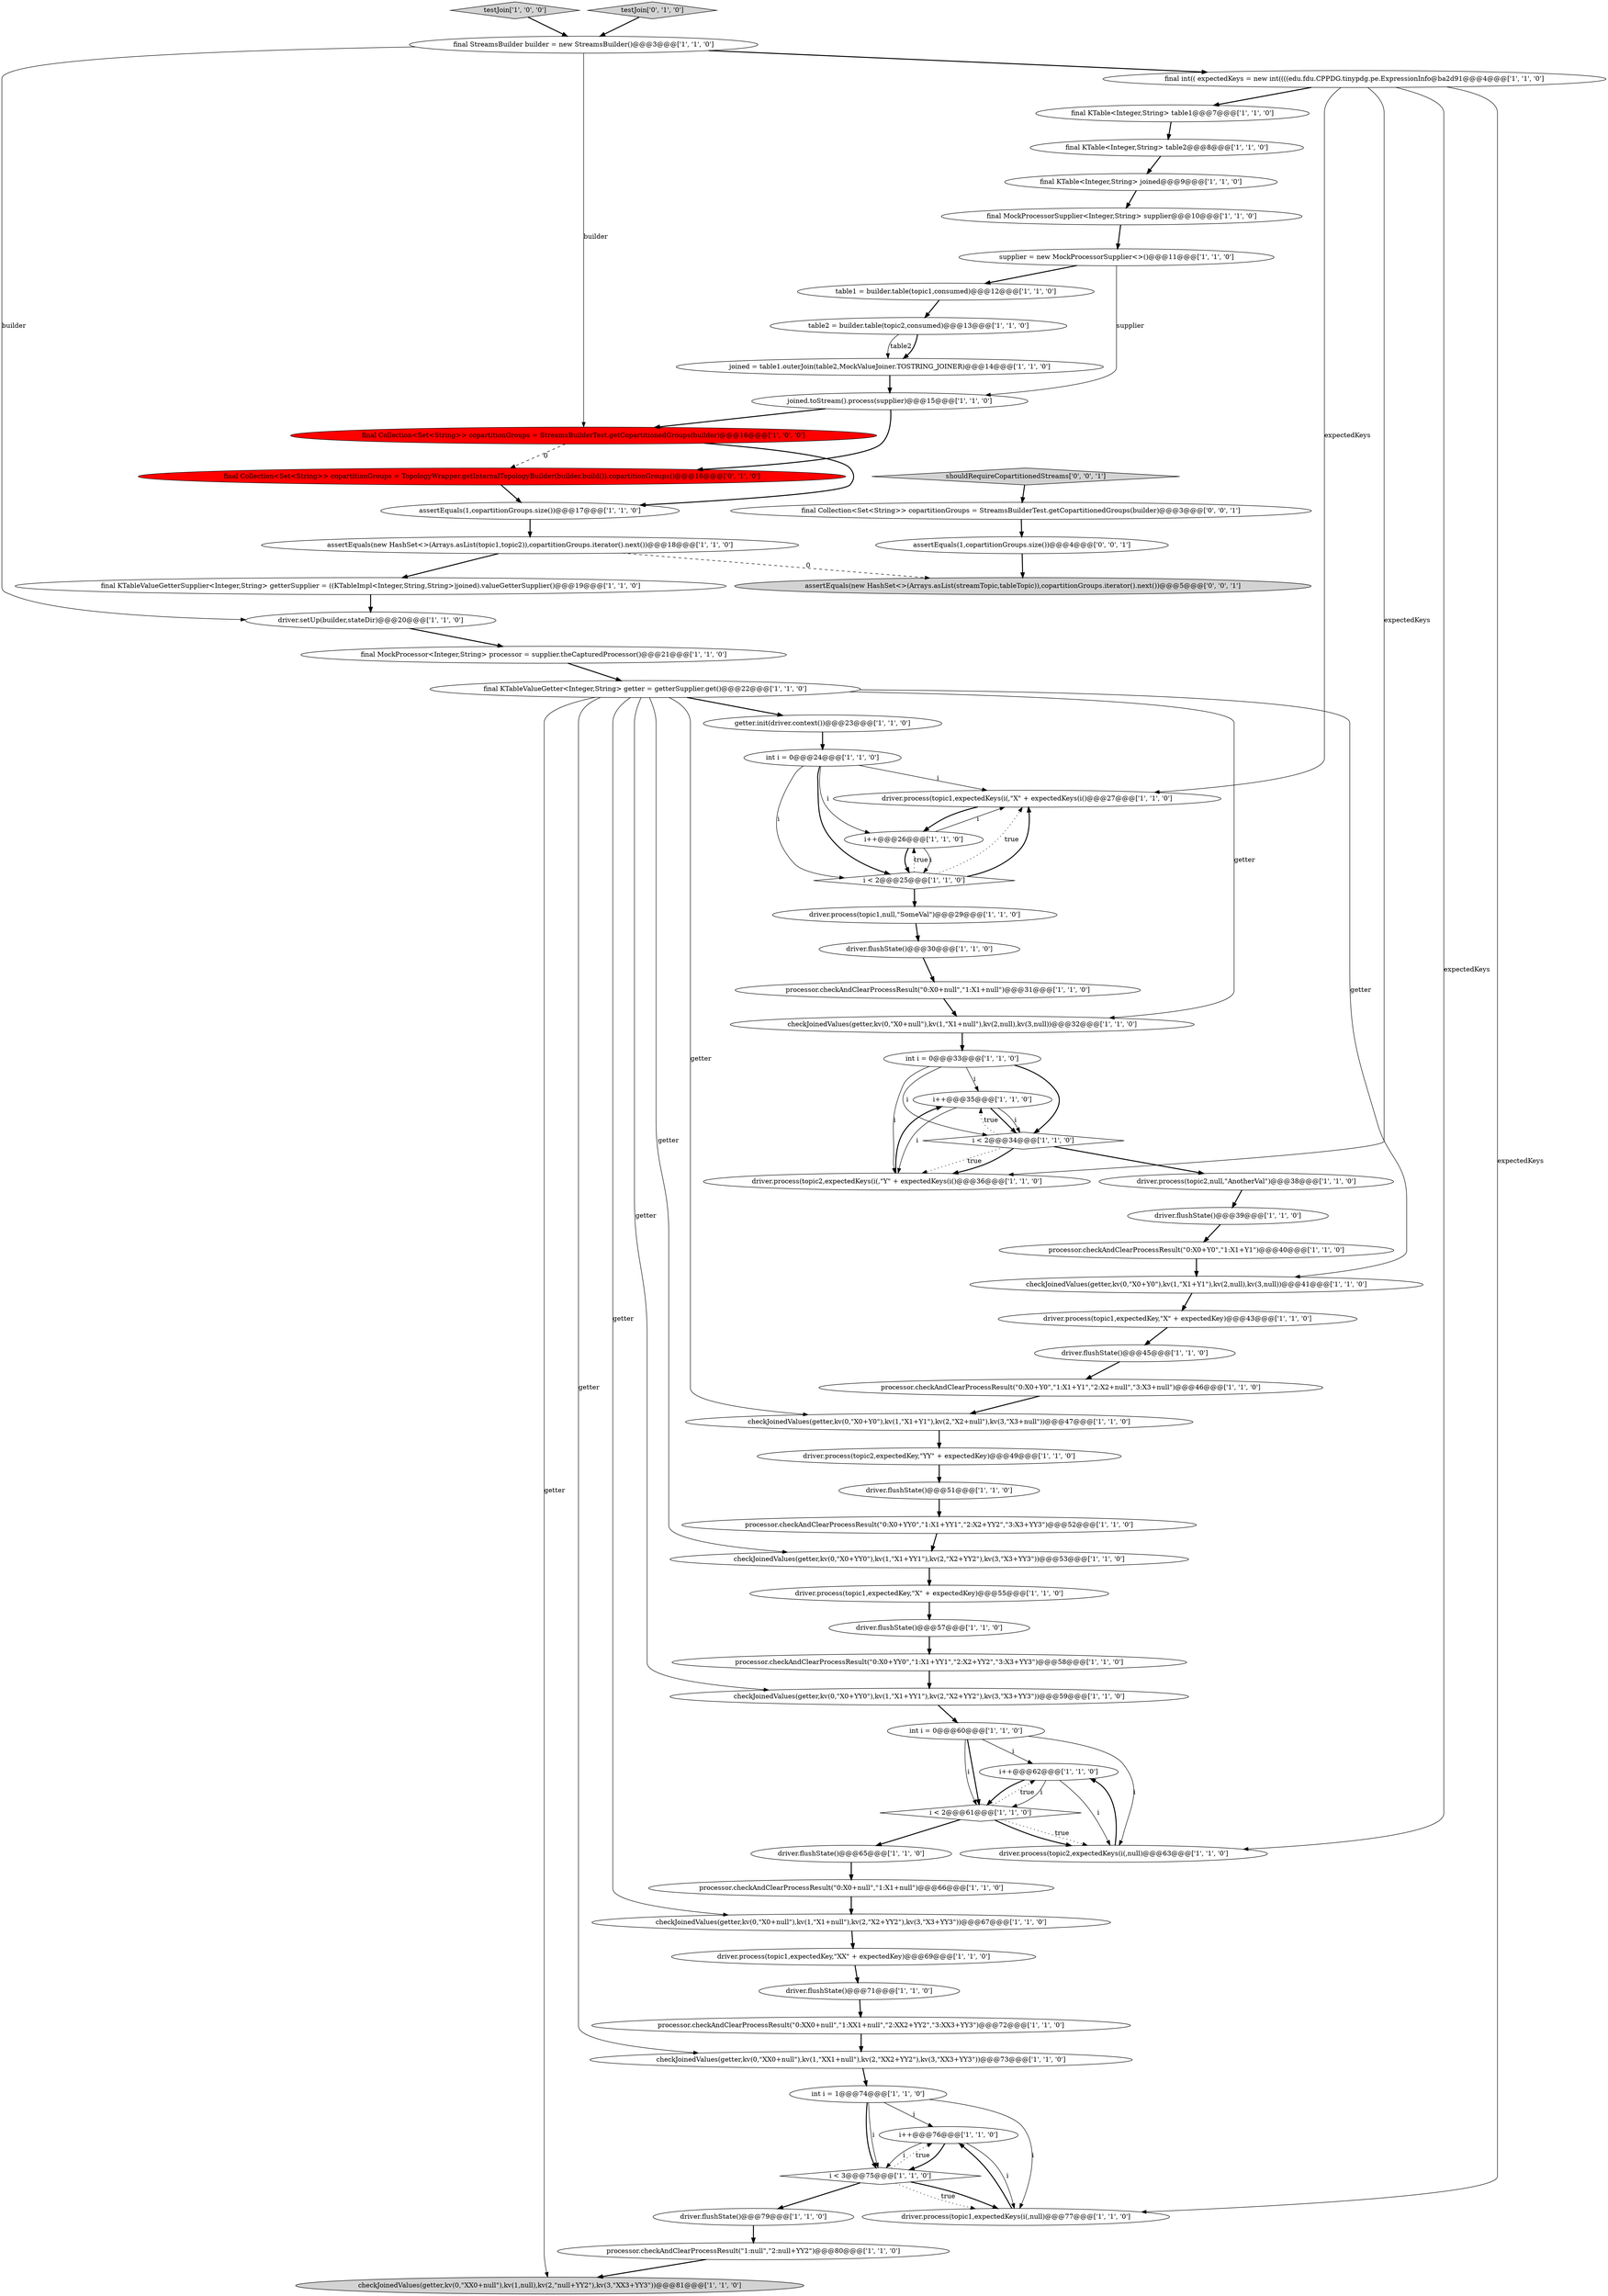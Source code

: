 digraph {
44 [style = filled, label = "supplier = new MockProcessorSupplier<>()@@@11@@@['1', '1', '0']", fillcolor = white, shape = ellipse image = "AAA0AAABBB1BBB"];
68 [style = filled, label = "final Collection<Set<String>> copartitionGroups = StreamsBuilderTest.getCopartitionedGroups(builder)@@@3@@@['0', '0', '1']", fillcolor = white, shape = ellipse image = "AAA0AAABBB3BBB"];
64 [style = filled, label = "driver.process(topic1,expectedKey,\"XX\" + expectedKey)@@@69@@@['1', '1', '0']", fillcolor = white, shape = ellipse image = "AAA0AAABBB1BBB"];
9 [style = filled, label = "driver.flushState()@@@45@@@['1', '1', '0']", fillcolor = white, shape = ellipse image = "AAA0AAABBB1BBB"];
34 [style = filled, label = "processor.checkAndClearProcessResult(\"0:X0+YY0\",\"1:X1+YY1\",\"2:X2+YY2\",\"3:X3+YY3\")@@@52@@@['1', '1', '0']", fillcolor = white, shape = ellipse image = "AAA0AAABBB1BBB"];
14 [style = filled, label = "driver.process(topic1,expectedKeys(i(,\"X\" + expectedKeys(i()@@@27@@@['1', '1', '0']", fillcolor = white, shape = ellipse image = "AAA0AAABBB1BBB"];
46 [style = filled, label = "table2 = builder.table(topic2,consumed)@@@13@@@['1', '1', '0']", fillcolor = white, shape = ellipse image = "AAA0AAABBB1BBB"];
56 [style = filled, label = "testJoin['1', '0', '0']", fillcolor = lightgray, shape = diamond image = "AAA0AAABBB1BBB"];
66 [style = filled, label = "final Collection<Set<String>> copartitionGroups = TopologyWrapper.getInternalTopologyBuilder(builder.build()).copartitionGroups()@@@16@@@['0', '1', '0']", fillcolor = red, shape = ellipse image = "AAA1AAABBB2BBB"];
69 [style = filled, label = "assertEquals(new HashSet<>(Arrays.asList(streamTopic,tableTopic)),copartitionGroups.iterator().next())@@@5@@@['0', '0', '1']", fillcolor = lightgray, shape = ellipse image = "AAA0AAABBB3BBB"];
12 [style = filled, label = "assertEquals(1,copartitionGroups.size())@@@17@@@['1', '1', '0']", fillcolor = white, shape = ellipse image = "AAA0AAABBB1BBB"];
57 [style = filled, label = "i++@@@35@@@['1', '1', '0']", fillcolor = white, shape = ellipse image = "AAA0AAABBB1BBB"];
35 [style = filled, label = "driver.process(topic1,expectedKey,\"X\" + expectedKey)@@@43@@@['1', '1', '0']", fillcolor = white, shape = ellipse image = "AAA0AAABBB1BBB"];
47 [style = filled, label = "checkJoinedValues(getter,kv(0,\"X0+Y0\"),kv(1,\"X1+Y1\"),kv(2,\"X2+null\"),kv(3,\"X3+null\"))@@@47@@@['1', '1', '0']", fillcolor = white, shape = ellipse image = "AAA0AAABBB1BBB"];
19 [style = filled, label = "int i = 1@@@74@@@['1', '1', '0']", fillcolor = white, shape = ellipse image = "AAA0AAABBB1BBB"];
13 [style = filled, label = "final StreamsBuilder builder = new StreamsBuilder()@@@3@@@['1', '1', '0']", fillcolor = white, shape = ellipse image = "AAA0AAABBB1BBB"];
55 [style = filled, label = "final MockProcessor<Integer,String> processor = supplier.theCapturedProcessor()@@@21@@@['1', '1', '0']", fillcolor = white, shape = ellipse image = "AAA0AAABBB1BBB"];
65 [style = filled, label = "final int(( expectedKeys = new int((((edu.fdu.CPPDG.tinypdg.pe.ExpressionInfo@ba2d91@@@4@@@['1', '1', '0']", fillcolor = white, shape = ellipse image = "AAA0AAABBB1BBB"];
61 [style = filled, label = "i++@@@62@@@['1', '1', '0']", fillcolor = white, shape = ellipse image = "AAA0AAABBB1BBB"];
1 [style = filled, label = "driver.process(topic2,expectedKeys(i(,\"Y\" + expectedKeys(i()@@@36@@@['1', '1', '0']", fillcolor = white, shape = ellipse image = "AAA0AAABBB1BBB"];
70 [style = filled, label = "assertEquals(1,copartitionGroups.size())@@@4@@@['0', '0', '1']", fillcolor = white, shape = ellipse image = "AAA0AAABBB3BBB"];
2 [style = filled, label = "getter.init(driver.context())@@@23@@@['1', '1', '0']", fillcolor = white, shape = ellipse image = "AAA0AAABBB1BBB"];
32 [style = filled, label = "driver.flushState()@@@71@@@['1', '1', '0']", fillcolor = white, shape = ellipse image = "AAA0AAABBB1BBB"];
54 [style = filled, label = "i < 2@@@61@@@['1', '1', '0']", fillcolor = white, shape = diamond image = "AAA0AAABBB1BBB"];
3 [style = filled, label = "driver.flushState()@@@30@@@['1', '1', '0']", fillcolor = white, shape = ellipse image = "AAA0AAABBB1BBB"];
50 [style = filled, label = "final KTableValueGetter<Integer,String> getter = getterSupplier.get()@@@22@@@['1', '1', '0']", fillcolor = white, shape = ellipse image = "AAA0AAABBB1BBB"];
63 [style = filled, label = "i < 2@@@34@@@['1', '1', '0']", fillcolor = white, shape = diamond image = "AAA0AAABBB1BBB"];
10 [style = filled, label = "table1 = builder.table(topic1,consumed)@@@12@@@['1', '1', '0']", fillcolor = white, shape = ellipse image = "AAA0AAABBB1BBB"];
36 [style = filled, label = "driver.process(topic1,expectedKey,\"X\" + expectedKey)@@@55@@@['1', '1', '0']", fillcolor = white, shape = ellipse image = "AAA0AAABBB1BBB"];
37 [style = filled, label = "checkJoinedValues(getter,kv(0,\"X0+YY0\"),kv(1,\"X1+YY1\"),kv(2,\"X2+YY2\"),kv(3,\"X3+YY3\"))@@@59@@@['1', '1', '0']", fillcolor = white, shape = ellipse image = "AAA0AAABBB1BBB"];
52 [style = filled, label = "assertEquals(new HashSet<>(Arrays.asList(topic1,topic2)),copartitionGroups.iterator().next())@@@18@@@['1', '1', '0']", fillcolor = white, shape = ellipse image = "AAA0AAABBB1BBB"];
31 [style = filled, label = "processor.checkAndClearProcessResult(\"0:X0+Y0\",\"1:X1+Y1\",\"2:X2+null\",\"3:X3+null\")@@@46@@@['1', '1', '0']", fillcolor = white, shape = ellipse image = "AAA0AAABBB1BBB"];
22 [style = filled, label = "processor.checkAndClearProcessResult(\"0:X0+null\",\"1:X1+null\")@@@31@@@['1', '1', '0']", fillcolor = white, shape = ellipse image = "AAA0AAABBB1BBB"];
43 [style = filled, label = "checkJoinedValues(getter,kv(0,\"X0+YY0\"),kv(1,\"X1+YY1\"),kv(2,\"X2+YY2\"),kv(3,\"X3+YY3\"))@@@53@@@['1', '1', '0']", fillcolor = white, shape = ellipse image = "AAA0AAABBB1BBB"];
16 [style = filled, label = "driver.process(topic2,null,\"AnotherVal\")@@@38@@@['1', '1', '0']", fillcolor = white, shape = ellipse image = "AAA0AAABBB1BBB"];
53 [style = filled, label = "i++@@@76@@@['1', '1', '0']", fillcolor = white, shape = ellipse image = "AAA0AAABBB1BBB"];
60 [style = filled, label = "driver.process(topic2,expectedKey,\"YY\" + expectedKey)@@@49@@@['1', '1', '0']", fillcolor = white, shape = ellipse image = "AAA0AAABBB1BBB"];
42 [style = filled, label = "driver.flushState()@@@79@@@['1', '1', '0']", fillcolor = white, shape = ellipse image = "AAA0AAABBB1BBB"];
48 [style = filled, label = "driver.process(topic2,expectedKeys(i(,null)@@@63@@@['1', '1', '0']", fillcolor = white, shape = ellipse image = "AAA0AAABBB1BBB"];
28 [style = filled, label = "driver.process(topic1,null,\"SomeVal\")@@@29@@@['1', '1', '0']", fillcolor = white, shape = ellipse image = "AAA0AAABBB1BBB"];
33 [style = filled, label = "i < 2@@@25@@@['1', '1', '0']", fillcolor = white, shape = diamond image = "AAA0AAABBB1BBB"];
11 [style = filled, label = "joined = table1.outerJoin(table2,MockValueJoiner.TOSTRING_JOINER)@@@14@@@['1', '1', '0']", fillcolor = white, shape = ellipse image = "AAA0AAABBB1BBB"];
26 [style = filled, label = "driver.process(topic1,expectedKeys(i(,null)@@@77@@@['1', '1', '0']", fillcolor = white, shape = ellipse image = "AAA0AAABBB1BBB"];
8 [style = filled, label = "i < 3@@@75@@@['1', '1', '0']", fillcolor = white, shape = diamond image = "AAA0AAABBB1BBB"];
58 [style = filled, label = "checkJoinedValues(getter,kv(0,\"XX0+null\"),kv(1,null),kv(2,\"null+YY2\"),kv(3,\"XX3+YY3\"))@@@81@@@['1', '1', '0']", fillcolor = lightgray, shape = ellipse image = "AAA0AAABBB1BBB"];
18 [style = filled, label = "joined.toStream().process(supplier)@@@15@@@['1', '1', '0']", fillcolor = white, shape = ellipse image = "AAA0AAABBB1BBB"];
15 [style = filled, label = "int i = 0@@@60@@@['1', '1', '0']", fillcolor = white, shape = ellipse image = "AAA0AAABBB1BBB"];
20 [style = filled, label = "driver.flushState()@@@39@@@['1', '1', '0']", fillcolor = white, shape = ellipse image = "AAA0AAABBB1BBB"];
24 [style = filled, label = "driver.flushState()@@@51@@@['1', '1', '0']", fillcolor = white, shape = ellipse image = "AAA0AAABBB1BBB"];
29 [style = filled, label = "final KTable<Integer,String> table1@@@7@@@['1', '1', '0']", fillcolor = white, shape = ellipse image = "AAA0AAABBB1BBB"];
39 [style = filled, label = "checkJoinedValues(getter,kv(0,\"X0+null\"),kv(1,\"X1+null\"),kv(2,\"X2+YY2\"),kv(3,\"X3+YY3\"))@@@67@@@['1', '1', '0']", fillcolor = white, shape = ellipse image = "AAA0AAABBB1BBB"];
5 [style = filled, label = "processor.checkAndClearProcessResult(\"0:XX0+null\",\"1:XX1+null\",\"2:XX2+YY2\",\"3:XX3+YY3\")@@@72@@@['1', '1', '0']", fillcolor = white, shape = ellipse image = "AAA0AAABBB1BBB"];
40 [style = filled, label = "checkJoinedValues(getter,kv(0,\"XX0+null\"),kv(1,\"XX1+null\"),kv(2,\"XX2+YY2\"),kv(3,\"XX3+YY3\"))@@@73@@@['1', '1', '0']", fillcolor = white, shape = ellipse image = "AAA0AAABBB1BBB"];
45 [style = filled, label = "processor.checkAndClearProcessResult(\"0:X0+null\",\"1:X1+null\")@@@66@@@['1', '1', '0']", fillcolor = white, shape = ellipse image = "AAA0AAABBB1BBB"];
21 [style = filled, label = "processor.checkAndClearProcessResult(\"0:X0+Y0\",\"1:X1+Y1\")@@@40@@@['1', '1', '0']", fillcolor = white, shape = ellipse image = "AAA0AAABBB1BBB"];
7 [style = filled, label = "driver.flushState()@@@65@@@['1', '1', '0']", fillcolor = white, shape = ellipse image = "AAA0AAABBB1BBB"];
59 [style = filled, label = "int i = 0@@@24@@@['1', '1', '0']", fillcolor = white, shape = ellipse image = "AAA0AAABBB1BBB"];
62 [style = filled, label = "driver.setUp(builder,stateDir)@@@20@@@['1', '1', '0']", fillcolor = white, shape = ellipse image = "AAA0AAABBB1BBB"];
38 [style = filled, label = "final KTable<Integer,String> table2@@@8@@@['1', '1', '0']", fillcolor = white, shape = ellipse image = "AAA0AAABBB1BBB"];
25 [style = filled, label = "final Collection<Set<String>> copartitionGroups = StreamsBuilderTest.getCopartitionedGroups(builder)@@@16@@@['1', '0', '0']", fillcolor = red, shape = ellipse image = "AAA1AAABBB1BBB"];
17 [style = filled, label = "final KTable<Integer,String> joined@@@9@@@['1', '1', '0']", fillcolor = white, shape = ellipse image = "AAA0AAABBB1BBB"];
4 [style = filled, label = "checkJoinedValues(getter,kv(0,\"X0+null\"),kv(1,\"X1+null\"),kv(2,null),kv(3,null))@@@32@@@['1', '1', '0']", fillcolor = white, shape = ellipse image = "AAA0AAABBB1BBB"];
23 [style = filled, label = "final MockProcessorSupplier<Integer,String> supplier@@@10@@@['1', '1', '0']", fillcolor = white, shape = ellipse image = "AAA0AAABBB1BBB"];
67 [style = filled, label = "testJoin['0', '1', '0']", fillcolor = lightgray, shape = diamond image = "AAA0AAABBB2BBB"];
30 [style = filled, label = "driver.flushState()@@@57@@@['1', '1', '0']", fillcolor = white, shape = ellipse image = "AAA0AAABBB1BBB"];
0 [style = filled, label = "final KTableValueGetterSupplier<Integer,String> getterSupplier = ((KTableImpl<Integer,String,String>)joined).valueGetterSupplier()@@@19@@@['1', '1', '0']", fillcolor = white, shape = ellipse image = "AAA0AAABBB1BBB"];
49 [style = filled, label = "checkJoinedValues(getter,kv(0,\"X0+Y0\"),kv(1,\"X1+Y1\"),kv(2,null),kv(3,null))@@@41@@@['1', '1', '0']", fillcolor = white, shape = ellipse image = "AAA0AAABBB1BBB"];
27 [style = filled, label = "i++@@@26@@@['1', '1', '0']", fillcolor = white, shape = ellipse image = "AAA0AAABBB1BBB"];
41 [style = filled, label = "processor.checkAndClearProcessResult(\"1:null\",\"2:null+YY2\")@@@80@@@['1', '1', '0']", fillcolor = white, shape = ellipse image = "AAA0AAABBB1BBB"];
71 [style = filled, label = "shouldRequireCopartitionedStreams['0', '0', '1']", fillcolor = lightgray, shape = diamond image = "AAA0AAABBB3BBB"];
6 [style = filled, label = "int i = 0@@@33@@@['1', '1', '0']", fillcolor = white, shape = ellipse image = "AAA0AAABBB1BBB"];
51 [style = filled, label = "processor.checkAndClearProcessResult(\"0:X0+YY0\",\"1:X1+YY1\",\"2:X2+YY2\",\"3:X3+YY3\")@@@58@@@['1', '1', '0']", fillcolor = white, shape = ellipse image = "AAA0AAABBB1BBB"];
42->41 [style = bold, label=""];
70->69 [style = bold, label=""];
15->54 [style = bold, label=""];
63->1 [style = dotted, label="true"];
24->34 [style = bold, label=""];
50->2 [style = bold, label=""];
37->15 [style = bold, label=""];
62->55 [style = bold, label=""];
48->61 [style = bold, label=""];
33->14 [style = dotted, label="true"];
54->61 [style = dotted, label="true"];
57->1 [style = solid, label="i"];
60->24 [style = bold, label=""];
50->4 [style = solid, label="getter"];
22->4 [style = bold, label=""];
59->33 [style = solid, label="i"];
57->63 [style = bold, label=""];
39->64 [style = bold, label=""];
19->53 [style = solid, label="i"];
2->59 [style = bold, label=""];
19->8 [style = solid, label="i"];
25->66 [style = dashed, label="0"];
27->33 [style = bold, label=""];
28->3 [style = bold, label=""];
47->60 [style = bold, label=""];
41->58 [style = bold, label=""];
33->27 [style = dotted, label="true"];
23->44 [style = bold, label=""];
6->1 [style = solid, label="i"];
50->40 [style = solid, label="getter"];
63->1 [style = bold, label=""];
33->28 [style = bold, label=""];
68->70 [style = bold, label=""];
11->18 [style = bold, label=""];
0->62 [style = bold, label=""];
36->30 [style = bold, label=""];
44->18 [style = solid, label="supplier"];
52->0 [style = bold, label=""];
61->48 [style = solid, label="i"];
71->68 [style = bold, label=""];
56->13 [style = bold, label=""];
18->25 [style = bold, label=""];
29->38 [style = bold, label=""];
31->47 [style = bold, label=""];
63->16 [style = bold, label=""];
16->20 [style = bold, label=""];
38->17 [style = bold, label=""];
65->29 [style = bold, label=""];
65->48 [style = solid, label="expectedKeys"];
6->57 [style = solid, label="i"];
18->66 [style = bold, label=""];
50->49 [style = solid, label="getter"];
54->7 [style = bold, label=""];
65->1 [style = solid, label="expectedKeys"];
49->35 [style = bold, label=""];
26->53 [style = bold, label=""];
35->9 [style = bold, label=""];
61->54 [style = solid, label="i"];
9->31 [style = bold, label=""];
43->36 [style = bold, label=""];
54->48 [style = dotted, label="true"];
52->69 [style = dashed, label="0"];
40->19 [style = bold, label=""];
13->25 [style = solid, label="builder"];
27->33 [style = solid, label="i"];
15->61 [style = solid, label="i"];
65->26 [style = solid, label="expectedKeys"];
53->26 [style = solid, label="i"];
50->47 [style = solid, label="getter"];
17->23 [style = bold, label=""];
66->12 [style = bold, label=""];
51->37 [style = bold, label=""];
1->57 [style = bold, label=""];
53->8 [style = bold, label=""];
21->49 [style = bold, label=""];
55->50 [style = bold, label=""];
14->27 [style = bold, label=""];
59->33 [style = bold, label=""];
61->54 [style = bold, label=""];
6->63 [style = bold, label=""];
5->40 [style = bold, label=""];
34->43 [style = bold, label=""];
64->32 [style = bold, label=""];
46->11 [style = solid, label="table2"];
50->39 [style = solid, label="getter"];
45->39 [style = bold, label=""];
50->43 [style = solid, label="getter"];
13->65 [style = bold, label=""];
15->54 [style = solid, label="i"];
50->58 [style = solid, label="getter"];
32->5 [style = bold, label=""];
8->26 [style = dotted, label="true"];
33->14 [style = bold, label=""];
50->37 [style = solid, label="getter"];
67->13 [style = bold, label=""];
6->63 [style = solid, label="i"];
4->6 [style = bold, label=""];
10->46 [style = bold, label=""];
44->10 [style = bold, label=""];
54->48 [style = bold, label=""];
3->22 [style = bold, label=""];
19->26 [style = solid, label="i"];
53->8 [style = solid, label="i"];
19->8 [style = bold, label=""];
27->14 [style = solid, label="i"];
46->11 [style = bold, label=""];
65->14 [style = solid, label="expectedKeys"];
7->45 [style = bold, label=""];
20->21 [style = bold, label=""];
30->51 [style = bold, label=""];
8->42 [style = bold, label=""];
57->63 [style = solid, label="i"];
25->12 [style = bold, label=""];
15->48 [style = solid, label="i"];
13->62 [style = solid, label="builder"];
12->52 [style = bold, label=""];
59->14 [style = solid, label="i"];
8->53 [style = dotted, label="true"];
63->57 [style = dotted, label="true"];
59->27 [style = solid, label="i"];
8->26 [style = bold, label=""];
}
